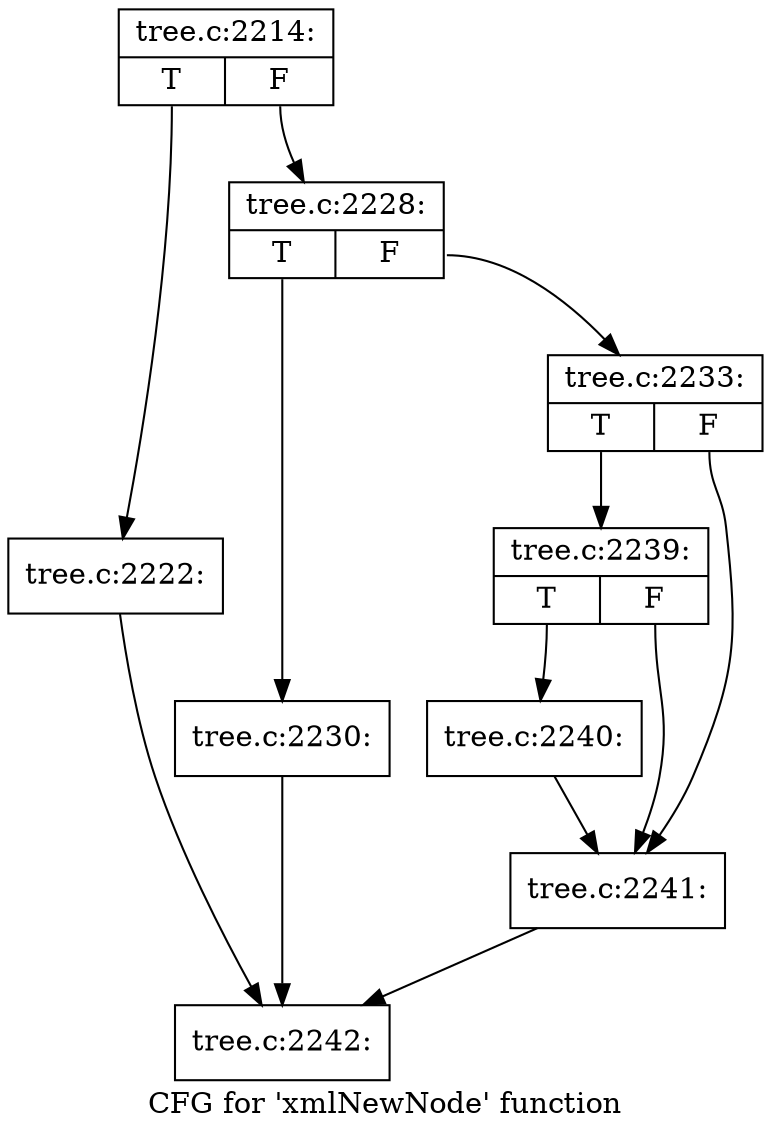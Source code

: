 digraph "CFG for 'xmlNewNode' function" {
	label="CFG for 'xmlNewNode' function";

	Node0x4374450 [shape=record,label="{tree.c:2214:|{<s0>T|<s1>F}}"];
	Node0x4374450:s0 -> Node0x43750b0;
	Node0x4374450:s1 -> Node0x4375100;
	Node0x43750b0 [shape=record,label="{tree.c:2222:}"];
	Node0x43750b0 -> Node0x4374740;
	Node0x4375100 [shape=record,label="{tree.c:2228:|{<s0>T|<s1>F}}"];
	Node0x4375100:s0 -> Node0x43758f0;
	Node0x4375100:s1 -> Node0x4375940;
	Node0x43758f0 [shape=record,label="{tree.c:2230:}"];
	Node0x43758f0 -> Node0x4374740;
	Node0x4375940 [shape=record,label="{tree.c:2233:|{<s0>T|<s1>F}}"];
	Node0x4375940:s0 -> Node0x4376c20;
	Node0x4375940:s1 -> Node0x4376bd0;
	Node0x4376c20 [shape=record,label="{tree.c:2239:|{<s0>T|<s1>F}}"];
	Node0x4376c20:s0 -> Node0x4376b80;
	Node0x4376c20:s1 -> Node0x4376bd0;
	Node0x4376b80 [shape=record,label="{tree.c:2240:}"];
	Node0x4376b80 -> Node0x4376bd0;
	Node0x4376bd0 [shape=record,label="{tree.c:2241:}"];
	Node0x4376bd0 -> Node0x4374740;
	Node0x4374740 [shape=record,label="{tree.c:2242:}"];
}
